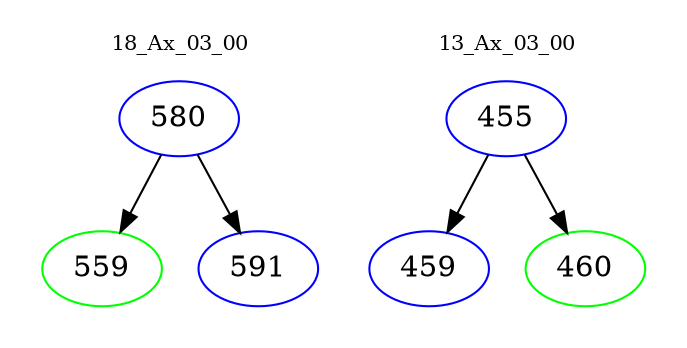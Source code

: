 digraph{
subgraph cluster_0 {
color = white
label = "18_Ax_03_00";
fontsize=10;
T0_580 [label="580", color="blue"]
T0_580 -> T0_559 [color="black"]
T0_559 [label="559", color="green"]
T0_580 -> T0_591 [color="black"]
T0_591 [label="591", color="blue"]
}
subgraph cluster_1 {
color = white
label = "13_Ax_03_00";
fontsize=10;
T1_455 [label="455", color="blue"]
T1_455 -> T1_459 [color="black"]
T1_459 [label="459", color="blue"]
T1_455 -> T1_460 [color="black"]
T1_460 [label="460", color="green"]
}
}
